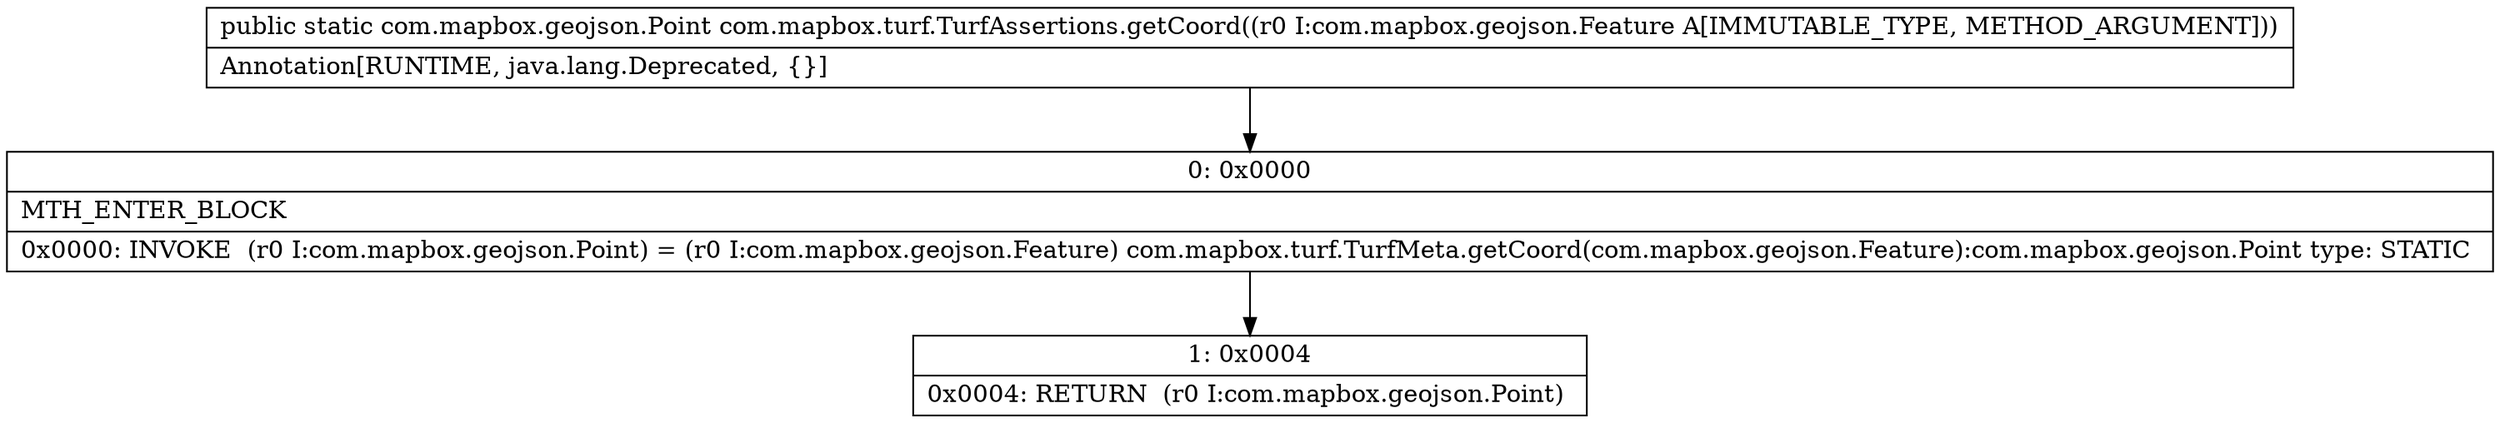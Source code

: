 digraph "CFG forcom.mapbox.turf.TurfAssertions.getCoord(Lcom\/mapbox\/geojson\/Feature;)Lcom\/mapbox\/geojson\/Point;" {
Node_0 [shape=record,label="{0\:\ 0x0000|MTH_ENTER_BLOCK\l|0x0000: INVOKE  (r0 I:com.mapbox.geojson.Point) = (r0 I:com.mapbox.geojson.Feature) com.mapbox.turf.TurfMeta.getCoord(com.mapbox.geojson.Feature):com.mapbox.geojson.Point type: STATIC \l}"];
Node_1 [shape=record,label="{1\:\ 0x0004|0x0004: RETURN  (r0 I:com.mapbox.geojson.Point) \l}"];
MethodNode[shape=record,label="{public static com.mapbox.geojson.Point com.mapbox.turf.TurfAssertions.getCoord((r0 I:com.mapbox.geojson.Feature A[IMMUTABLE_TYPE, METHOD_ARGUMENT]))  | Annotation[RUNTIME, java.lang.Deprecated, \{\}]\l}"];
MethodNode -> Node_0;
Node_0 -> Node_1;
}

